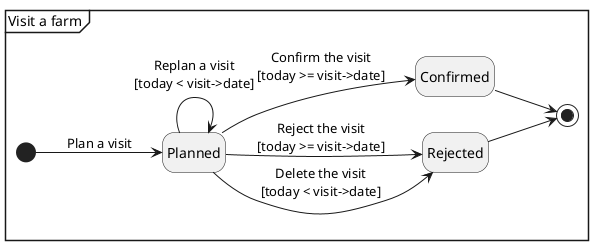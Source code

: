 @startuml State

mainframe Visit a farm
hide empty description

left to right direction

state Planned
state Confirmed
state Rejected

[*] --> Planned : Plan a visit
Planned --> Planned : Replan a visit\n[today < visit->date]
Planned --> Confirmed : Confirm the visit\n[today >= visit->date]
Planned --> Rejected : Reject the visit\n[today >= visit->date]
Planned --> Rejected : Delete the visit\n[today < visit->date]

Rejected --> [*]
Confirmed --> [*]

@enduml